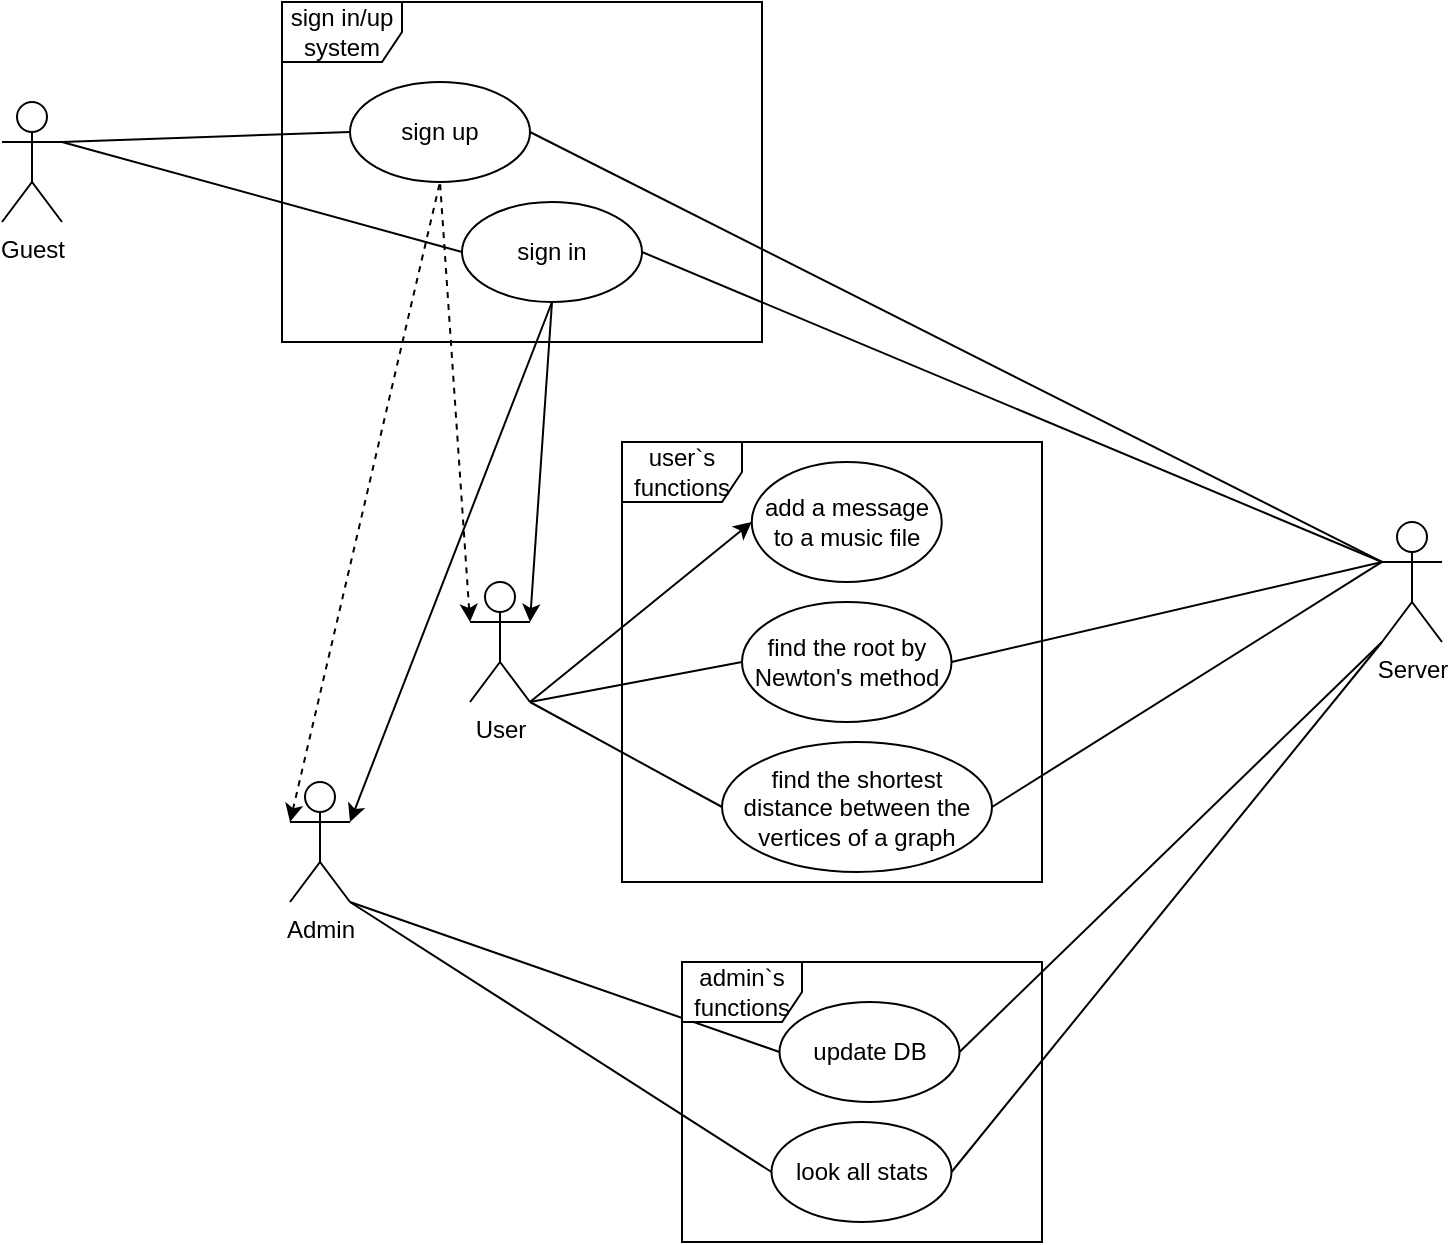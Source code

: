 <mxfile version="24.0.0" type="github">
  <diagram name="Страница — 1" id="Y_MSueDvMAxtepzq8LtV">
    <mxGraphModel dx="1179" dy="676" grid="1" gridSize="10" guides="1" tooltips="1" connect="1" arrows="1" fold="1" page="1" pageScale="1" pageWidth="827" pageHeight="1169" math="0" shadow="0">
      <root>
        <mxCell id="0" />
        <mxCell id="1" parent="0" />
        <mxCell id="NAd22-JIo6woVSlLRPpV-1" value="Guest" style="shape=umlActor;verticalLabelPosition=bottom;verticalAlign=top;html=1;outlineConnect=0;" parent="1" vertex="1">
          <mxGeometry x="60" y="130" width="30" height="60" as="geometry" />
        </mxCell>
        <mxCell id="NAd22-JIo6woVSlLRPpV-2" value="User" style="shape=umlActor;verticalLabelPosition=bottom;verticalAlign=top;html=1;outlineConnect=0;" parent="1" vertex="1">
          <mxGeometry x="294" y="370" width="30" height="60" as="geometry" />
        </mxCell>
        <mxCell id="NAd22-JIo6woVSlLRPpV-3" value="Admin" style="shape=umlActor;verticalLabelPosition=bottom;verticalAlign=top;html=1;outlineConnect=0;" parent="1" vertex="1">
          <mxGeometry x="204" y="470" width="30" height="60" as="geometry" />
        </mxCell>
        <mxCell id="NAd22-JIo6woVSlLRPpV-7" value="sign in" style="ellipse;whiteSpace=wrap;html=1;" parent="1" vertex="1">
          <mxGeometry x="290" y="180" width="90" height="50" as="geometry" />
        </mxCell>
        <mxCell id="NAd22-JIo6woVSlLRPpV-8" value="sign up" style="ellipse;whiteSpace=wrap;html=1;" parent="1" vertex="1">
          <mxGeometry x="234" y="120" width="90" height="50" as="geometry" />
        </mxCell>
        <mxCell id="NAd22-JIo6woVSlLRPpV-9" value="Server" style="shape=umlActor;verticalLabelPosition=bottom;verticalAlign=top;html=1;outlineConnect=0;" parent="1" vertex="1">
          <mxGeometry x="750" y="340" width="30" height="60" as="geometry" />
        </mxCell>
        <mxCell id="NAd22-JIo6woVSlLRPpV-10" value="" style="endArrow=none;html=1;rounded=0;exitX=1;exitY=0.333;exitDx=0;exitDy=0;exitPerimeter=0;entryX=0;entryY=0.5;entryDx=0;entryDy=0;" parent="1" source="NAd22-JIo6woVSlLRPpV-1" target="NAd22-JIo6woVSlLRPpV-8" edge="1">
          <mxGeometry width="50" height="50" relative="1" as="geometry">
            <mxPoint x="300" y="140" as="sourcePoint" />
            <mxPoint x="350" y="90" as="targetPoint" />
          </mxGeometry>
        </mxCell>
        <mxCell id="NAd22-JIo6woVSlLRPpV-11" value="" style="endArrow=none;html=1;rounded=0;exitX=1;exitY=0.333;exitDx=0;exitDy=0;exitPerimeter=0;entryX=0;entryY=0.5;entryDx=0;entryDy=0;" parent="1" source="NAd22-JIo6woVSlLRPpV-1" target="NAd22-JIo6woVSlLRPpV-7" edge="1">
          <mxGeometry width="50" height="50" relative="1" as="geometry">
            <mxPoint x="260" y="190" as="sourcePoint" />
            <mxPoint x="400" y="145" as="targetPoint" />
          </mxGeometry>
        </mxCell>
        <mxCell id="NAd22-JIo6woVSlLRPpV-12" value="" style="endArrow=none;html=1;rounded=0;exitX=1;exitY=0.5;exitDx=0;exitDy=0;entryX=0;entryY=0.333;entryDx=0;entryDy=0;entryPerimeter=0;" parent="1" source="NAd22-JIo6woVSlLRPpV-8" target="NAd22-JIo6woVSlLRPpV-9" edge="1">
          <mxGeometry width="50" height="50" relative="1" as="geometry">
            <mxPoint x="500" y="115" as="sourcePoint" />
            <mxPoint x="640" y="70" as="targetPoint" />
          </mxGeometry>
        </mxCell>
        <mxCell id="NAd22-JIo6woVSlLRPpV-13" value="" style="endArrow=none;html=1;rounded=0;exitX=1;exitY=0.5;exitDx=0;exitDy=0;entryX=0;entryY=0.333;entryDx=0;entryDy=0;entryPerimeter=0;" parent="1" source="NAd22-JIo6woVSlLRPpV-7" target="NAd22-JIo6woVSlLRPpV-9" edge="1">
          <mxGeometry width="50" height="50" relative="1" as="geometry">
            <mxPoint x="290" y="180" as="sourcePoint" />
            <mxPoint x="430" y="135" as="targetPoint" />
          </mxGeometry>
        </mxCell>
        <mxCell id="NAd22-JIo6woVSlLRPpV-18" value="add a message to a music file" style="ellipse;whiteSpace=wrap;html=1;" parent="1" vertex="1">
          <mxGeometry x="434.87" y="310" width="95" height="60" as="geometry" />
        </mxCell>
        <mxCell id="NAd22-JIo6woVSlLRPpV-19" value="find the shortest distance between the vertices of a graph" style="ellipse;whiteSpace=wrap;html=1;" parent="1" vertex="1">
          <mxGeometry x="420" y="450" width="135" height="65" as="geometry" />
        </mxCell>
        <mxCell id="NAd22-JIo6woVSlLRPpV-20" value="" style="endArrow=classic;html=1;rounded=0;exitX=1;exitY=1;exitDx=0;exitDy=0;exitPerimeter=0;entryX=0;entryY=0.5;entryDx=0;entryDy=0;endFill=1;" parent="1" source="NAd22-JIo6woVSlLRPpV-2" target="NAd22-JIo6woVSlLRPpV-18" edge="1">
          <mxGeometry width="50" height="50" relative="1" as="geometry">
            <mxPoint x="160" y="315" as="sourcePoint" />
            <mxPoint x="210" y="265" as="targetPoint" />
          </mxGeometry>
        </mxCell>
        <mxCell id="NAd22-JIo6woVSlLRPpV-21" value="" style="endArrow=none;html=1;rounded=0;exitX=1;exitY=1;exitDx=0;exitDy=0;exitPerimeter=0;entryX=0;entryY=0.5;entryDx=0;entryDy=0;" parent="1" source="NAd22-JIo6woVSlLRPpV-2" target="NAd22-JIo6woVSlLRPpV-19" edge="1">
          <mxGeometry width="50" height="50" relative="1" as="geometry">
            <mxPoint x="170" y="345" as="sourcePoint" />
            <mxPoint x="220" y="295" as="targetPoint" />
          </mxGeometry>
        </mxCell>
        <mxCell id="NAd22-JIo6woVSlLRPpV-26" value="" style="endArrow=none;html=1;rounded=0;entryX=1;entryY=0.5;entryDx=0;entryDy=0;exitX=0;exitY=0.333;exitDx=0;exitDy=0;exitPerimeter=0;" parent="1" source="NAd22-JIo6woVSlLRPpV-9" target="NAd22-JIo6woVSlLRPpV-19" edge="1">
          <mxGeometry width="50" height="50" relative="1" as="geometry">
            <mxPoint x="700" y="340" as="sourcePoint" />
            <mxPoint x="540" y="485" as="targetPoint" />
          </mxGeometry>
        </mxCell>
        <mxCell id="NAd22-JIo6woVSlLRPpV-27" value="update DB" style="ellipse;whiteSpace=wrap;html=1;" parent="1" vertex="1">
          <mxGeometry x="448.75" y="580" width="90" height="50" as="geometry" />
        </mxCell>
        <mxCell id="NAd22-JIo6woVSlLRPpV-30" value="" style="endArrow=none;html=1;rounded=0;exitX=1;exitY=1;exitDx=0;exitDy=0;exitPerimeter=0;entryX=0;entryY=0.5;entryDx=0;entryDy=0;" parent="1" source="NAd22-JIo6woVSlLRPpV-3" target="NAd22-JIo6woVSlLRPpV-27" edge="1">
          <mxGeometry width="50" height="50" relative="1" as="geometry">
            <mxPoint x="294.75" y="710" as="sourcePoint" />
            <mxPoint x="344.75" y="660" as="targetPoint" />
          </mxGeometry>
        </mxCell>
        <mxCell id="NAd22-JIo6woVSlLRPpV-32" value="" style="endArrow=none;html=1;rounded=0;entryX=1;entryY=0.5;entryDx=0;entryDy=0;exitX=0;exitY=1;exitDx=0;exitDy=0;exitPerimeter=0;" parent="1" source="NAd22-JIo6woVSlLRPpV-9" target="NAd22-JIo6woVSlLRPpV-27" edge="1">
          <mxGeometry width="50" height="50" relative="1" as="geometry">
            <mxPoint x="720" y="330" as="sourcePoint" />
            <mxPoint x="730" y="550" as="targetPoint" />
          </mxGeometry>
        </mxCell>
        <mxCell id="NAd22-JIo6woVSlLRPpV-33" value="look all stats" style="ellipse;whiteSpace=wrap;html=1;" parent="1" vertex="1">
          <mxGeometry x="444.75" y="640" width="90" height="50" as="geometry" />
        </mxCell>
        <mxCell id="NAd22-JIo6woVSlLRPpV-34" value="" style="endArrow=none;html=1;rounded=0;exitX=1;exitY=1;exitDx=0;exitDy=0;exitPerimeter=0;entryX=0;entryY=0.5;entryDx=0;entryDy=0;startArrow=none;startFill=0;endFill=0;" parent="1" source="NAd22-JIo6woVSlLRPpV-3" target="NAd22-JIo6woVSlLRPpV-33" edge="1">
          <mxGeometry width="50" height="50" relative="1" as="geometry">
            <mxPoint x="294.75" y="640" as="sourcePoint" />
            <mxPoint x="394.75" y="635" as="targetPoint" />
          </mxGeometry>
        </mxCell>
        <mxCell id="NAd22-JIo6woVSlLRPpV-36" value="" style="endArrow=none;html=1;rounded=0;exitX=1;exitY=0.5;exitDx=0;exitDy=0;entryX=0;entryY=1;entryDx=0;entryDy=0;entryPerimeter=0;startArrow=none;startFill=0;" parent="1" source="NAd22-JIo6woVSlLRPpV-33" target="NAd22-JIo6woVSlLRPpV-9" edge="1">
          <mxGeometry width="50" height="50" relative="1" as="geometry">
            <mxPoint x="570" y="690" as="sourcePoint" />
            <mxPoint x="735.25" y="365" as="targetPoint" />
          </mxGeometry>
        </mxCell>
        <mxCell id="xoTfcCaX8LSDZ_gg_ZAu-1" value="sign in/up system" style="shape=umlFrame;whiteSpace=wrap;html=1;pointerEvents=0;" parent="1" vertex="1">
          <mxGeometry x="200" y="80" width="240" height="170" as="geometry" />
        </mxCell>
        <mxCell id="xoTfcCaX8LSDZ_gg_ZAu-3" value="user`s functions" style="shape=umlFrame;whiteSpace=wrap;html=1;pointerEvents=0;" parent="1" vertex="1">
          <mxGeometry x="370" y="300" width="210" height="220" as="geometry" />
        </mxCell>
        <mxCell id="xoTfcCaX8LSDZ_gg_ZAu-5" value="admin`s functions" style="shape=umlFrame;whiteSpace=wrap;html=1;pointerEvents=0;" parent="1" vertex="1">
          <mxGeometry x="400" y="560" width="180" height="140" as="geometry" />
        </mxCell>
        <mxCell id="xoTfcCaX8LSDZ_gg_ZAu-6" value="find the root by Newton&#39;s method" style="ellipse;whiteSpace=wrap;html=1;" parent="1" vertex="1">
          <mxGeometry x="430" y="380" width="104.75" height="60" as="geometry" />
        </mxCell>
        <mxCell id="xoTfcCaX8LSDZ_gg_ZAu-7" value="" style="endArrow=none;html=1;rounded=0;entryX=1;entryY=1;entryDx=0;entryDy=0;entryPerimeter=0;exitX=0;exitY=0.5;exitDx=0;exitDy=0;" parent="1" source="xoTfcCaX8LSDZ_gg_ZAu-6" target="NAd22-JIo6woVSlLRPpV-2" edge="1">
          <mxGeometry width="50" height="50" relative="1" as="geometry">
            <mxPoint x="224.75" y="480" as="sourcePoint" />
            <mxPoint x="274.75" y="430" as="targetPoint" />
          </mxGeometry>
        </mxCell>
        <mxCell id="xoTfcCaX8LSDZ_gg_ZAu-8" value="" style="endArrow=none;html=1;rounded=0;entryX=1;entryY=0.5;entryDx=0;entryDy=0;exitX=0;exitY=0.333;exitDx=0;exitDy=0;exitPerimeter=0;" parent="1" source="NAd22-JIo6woVSlLRPpV-9" target="xoTfcCaX8LSDZ_gg_ZAu-6" edge="1">
          <mxGeometry width="50" height="50" relative="1" as="geometry">
            <mxPoint x="867" y="480" as="sourcePoint" />
            <mxPoint x="642" y="445" as="targetPoint" />
          </mxGeometry>
        </mxCell>
        <mxCell id="xoTfcCaX8LSDZ_gg_ZAu-12" value="" style="endArrow=none;dashed=1;html=1;rounded=0;entryX=0.5;entryY=1;entryDx=0;entryDy=0;exitX=0;exitY=0.333;exitDx=0;exitDy=0;exitPerimeter=0;startArrow=classic;startFill=1;" parent="1" source="NAd22-JIo6woVSlLRPpV-3" target="NAd22-JIo6woVSlLRPpV-8" edge="1">
          <mxGeometry width="50" height="50" relative="1" as="geometry">
            <mxPoint x="170" y="420" as="sourcePoint" />
            <mxPoint x="220" y="370" as="targetPoint" />
          </mxGeometry>
        </mxCell>
        <mxCell id="xoTfcCaX8LSDZ_gg_ZAu-14" value="" style="endArrow=none;dashed=1;html=1;rounded=0;entryX=0.5;entryY=1;entryDx=0;entryDy=0;exitX=0;exitY=0.333;exitDx=0;exitDy=0;exitPerimeter=0;startArrow=classic;startFill=1;" parent="1" source="NAd22-JIo6woVSlLRPpV-2" target="NAd22-JIo6woVSlLRPpV-8" edge="1">
          <mxGeometry width="50" height="50" relative="1" as="geometry">
            <mxPoint x="130" y="585" as="sourcePoint" />
            <mxPoint x="375" y="140" as="targetPoint" />
          </mxGeometry>
        </mxCell>
        <mxCell id="dUkZkbzh-Rxikhl5S8kX-8" value="" style="endArrow=classic;html=1;rounded=0;entryX=1;entryY=0.333;entryDx=0;entryDy=0;entryPerimeter=0;exitX=0.5;exitY=1;exitDx=0;exitDy=0;" parent="1" source="NAd22-JIo6woVSlLRPpV-7" target="NAd22-JIo6woVSlLRPpV-2" edge="1">
          <mxGeometry width="50" height="50" relative="1" as="geometry">
            <mxPoint x="274" y="360" as="sourcePoint" />
            <mxPoint x="324" y="310" as="targetPoint" />
          </mxGeometry>
        </mxCell>
        <mxCell id="dUkZkbzh-Rxikhl5S8kX-9" value="" style="endArrow=classic;html=1;rounded=0;entryX=1;entryY=0.333;entryDx=0;entryDy=0;entryPerimeter=0;exitX=0.5;exitY=1;exitDx=0;exitDy=0;" parent="1" source="NAd22-JIo6woVSlLRPpV-7" target="NAd22-JIo6woVSlLRPpV-3" edge="1">
          <mxGeometry width="50" height="50" relative="1" as="geometry">
            <mxPoint x="379" y="250" as="sourcePoint" />
            <mxPoint x="228" y="450" as="targetPoint" />
          </mxGeometry>
        </mxCell>
      </root>
    </mxGraphModel>
  </diagram>
</mxfile>

